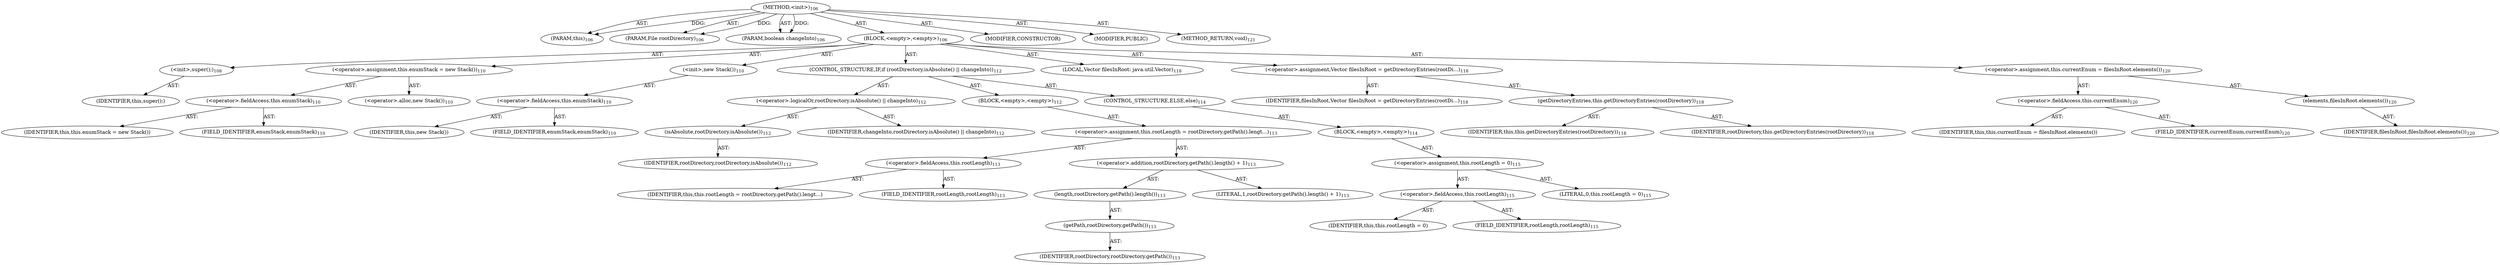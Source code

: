 digraph "&lt;init&gt;" {  
"111669149696" [label = <(METHOD,&lt;init&gt;)<SUB>106</SUB>> ]
"115964116993" [label = <(PARAM,this)<SUB>106</SUB>> ]
"115964116994" [label = <(PARAM,File rootDirectory)<SUB>106</SUB>> ]
"115964116995" [label = <(PARAM,boolean changeInto)<SUB>106</SUB>> ]
"25769803776" [label = <(BLOCK,&lt;empty&gt;,&lt;empty&gt;)<SUB>106</SUB>> ]
"30064771072" [label = <(&lt;init&gt;,super();)<SUB>108</SUB>> ]
"68719476737" [label = <(IDENTIFIER,this,super();)> ]
"30064771073" [label = <(&lt;operator&gt;.assignment,this.enumStack = new Stack())<SUB>110</SUB>> ]
"30064771074" [label = <(&lt;operator&gt;.fieldAccess,this.enumStack)<SUB>110</SUB>> ]
"68719476739" [label = <(IDENTIFIER,this,this.enumStack = new Stack())> ]
"55834574848" [label = <(FIELD_IDENTIFIER,enumStack,enumStack)<SUB>110</SUB>> ]
"30064771075" [label = <(&lt;operator&gt;.alloc,new Stack())<SUB>110</SUB>> ]
"30064771076" [label = <(&lt;init&gt;,new Stack())<SUB>110</SUB>> ]
"30064771077" [label = <(&lt;operator&gt;.fieldAccess,this.enumStack)<SUB>110</SUB>> ]
"68719476740" [label = <(IDENTIFIER,this,new Stack())> ]
"55834574849" [label = <(FIELD_IDENTIFIER,enumStack,enumStack)<SUB>110</SUB>> ]
"47244640256" [label = <(CONTROL_STRUCTURE,IF,if (rootDirectory.isAbsolute() || changeInto))<SUB>112</SUB>> ]
"30064771078" [label = <(&lt;operator&gt;.logicalOr,rootDirectory.isAbsolute() || changeInto)<SUB>112</SUB>> ]
"30064771079" [label = <(isAbsolute,rootDirectory.isAbsolute())<SUB>112</SUB>> ]
"68719476741" [label = <(IDENTIFIER,rootDirectory,rootDirectory.isAbsolute())<SUB>112</SUB>> ]
"68719476742" [label = <(IDENTIFIER,changeInto,rootDirectory.isAbsolute() || changeInto)<SUB>112</SUB>> ]
"25769803777" [label = <(BLOCK,&lt;empty&gt;,&lt;empty&gt;)<SUB>112</SUB>> ]
"30064771080" [label = <(&lt;operator&gt;.assignment,this.rootLength = rootDirectory.getPath().lengt...)<SUB>113</SUB>> ]
"30064771081" [label = <(&lt;operator&gt;.fieldAccess,this.rootLength)<SUB>113</SUB>> ]
"68719476743" [label = <(IDENTIFIER,this,this.rootLength = rootDirectory.getPath().lengt...)> ]
"55834574850" [label = <(FIELD_IDENTIFIER,rootLength,rootLength)<SUB>113</SUB>> ]
"30064771082" [label = <(&lt;operator&gt;.addition,rootDirectory.getPath().length() + 1)<SUB>113</SUB>> ]
"30064771083" [label = <(length,rootDirectory.getPath().length())<SUB>113</SUB>> ]
"30064771084" [label = <(getPath,rootDirectory.getPath())<SUB>113</SUB>> ]
"68719476744" [label = <(IDENTIFIER,rootDirectory,rootDirectory.getPath())<SUB>113</SUB>> ]
"90194313216" [label = <(LITERAL,1,rootDirectory.getPath().length() + 1)<SUB>113</SUB>> ]
"47244640257" [label = <(CONTROL_STRUCTURE,ELSE,else)<SUB>114</SUB>> ]
"25769803778" [label = <(BLOCK,&lt;empty&gt;,&lt;empty&gt;)<SUB>114</SUB>> ]
"30064771085" [label = <(&lt;operator&gt;.assignment,this.rootLength = 0)<SUB>115</SUB>> ]
"30064771086" [label = <(&lt;operator&gt;.fieldAccess,this.rootLength)<SUB>115</SUB>> ]
"68719476745" [label = <(IDENTIFIER,this,this.rootLength = 0)> ]
"55834574851" [label = <(FIELD_IDENTIFIER,rootLength,rootLength)<SUB>115</SUB>> ]
"90194313217" [label = <(LITERAL,0,this.rootLength = 0)<SUB>115</SUB>> ]
"94489280512" [label = <(LOCAL,Vector filesInRoot: java.util.Vector)<SUB>118</SUB>> ]
"30064771087" [label = <(&lt;operator&gt;.assignment,Vector filesInRoot = getDirectoryEntries(rootDi...)<SUB>118</SUB>> ]
"68719476746" [label = <(IDENTIFIER,filesInRoot,Vector filesInRoot = getDirectoryEntries(rootDi...)<SUB>118</SUB>> ]
"30064771088" [label = <(getDirectoryEntries,this.getDirectoryEntries(rootDirectory))<SUB>118</SUB>> ]
"68719476738" [label = <(IDENTIFIER,this,this.getDirectoryEntries(rootDirectory))<SUB>118</SUB>> ]
"68719476747" [label = <(IDENTIFIER,rootDirectory,this.getDirectoryEntries(rootDirectory))<SUB>118</SUB>> ]
"30064771089" [label = <(&lt;operator&gt;.assignment,this.currentEnum = filesInRoot.elements())<SUB>120</SUB>> ]
"30064771090" [label = <(&lt;operator&gt;.fieldAccess,this.currentEnum)<SUB>120</SUB>> ]
"68719476748" [label = <(IDENTIFIER,this,this.currentEnum = filesInRoot.elements())> ]
"55834574852" [label = <(FIELD_IDENTIFIER,currentEnum,currentEnum)<SUB>120</SUB>> ]
"30064771091" [label = <(elements,filesInRoot.elements())<SUB>120</SUB>> ]
"68719476749" [label = <(IDENTIFIER,filesInRoot,filesInRoot.elements())<SUB>120</SUB>> ]
"133143986179" [label = <(MODIFIER,CONSTRUCTOR)> ]
"133143986180" [label = <(MODIFIER,PUBLIC)> ]
"128849018880" [label = <(METHOD_RETURN,void)<SUB>121</SUB>> ]
  "111669149696" -> "115964116993"  [ label = "AST: "] 
  "111669149696" -> "115964116994"  [ label = "AST: "] 
  "111669149696" -> "115964116995"  [ label = "AST: "] 
  "111669149696" -> "25769803776"  [ label = "AST: "] 
  "111669149696" -> "133143986179"  [ label = "AST: "] 
  "111669149696" -> "133143986180"  [ label = "AST: "] 
  "111669149696" -> "128849018880"  [ label = "AST: "] 
  "25769803776" -> "30064771072"  [ label = "AST: "] 
  "25769803776" -> "30064771073"  [ label = "AST: "] 
  "25769803776" -> "30064771076"  [ label = "AST: "] 
  "25769803776" -> "47244640256"  [ label = "AST: "] 
  "25769803776" -> "94489280512"  [ label = "AST: "] 
  "25769803776" -> "30064771087"  [ label = "AST: "] 
  "25769803776" -> "30064771089"  [ label = "AST: "] 
  "30064771072" -> "68719476737"  [ label = "AST: "] 
  "30064771073" -> "30064771074"  [ label = "AST: "] 
  "30064771073" -> "30064771075"  [ label = "AST: "] 
  "30064771074" -> "68719476739"  [ label = "AST: "] 
  "30064771074" -> "55834574848"  [ label = "AST: "] 
  "30064771076" -> "30064771077"  [ label = "AST: "] 
  "30064771077" -> "68719476740"  [ label = "AST: "] 
  "30064771077" -> "55834574849"  [ label = "AST: "] 
  "47244640256" -> "30064771078"  [ label = "AST: "] 
  "47244640256" -> "25769803777"  [ label = "AST: "] 
  "47244640256" -> "47244640257"  [ label = "AST: "] 
  "30064771078" -> "30064771079"  [ label = "AST: "] 
  "30064771078" -> "68719476742"  [ label = "AST: "] 
  "30064771079" -> "68719476741"  [ label = "AST: "] 
  "25769803777" -> "30064771080"  [ label = "AST: "] 
  "30064771080" -> "30064771081"  [ label = "AST: "] 
  "30064771080" -> "30064771082"  [ label = "AST: "] 
  "30064771081" -> "68719476743"  [ label = "AST: "] 
  "30064771081" -> "55834574850"  [ label = "AST: "] 
  "30064771082" -> "30064771083"  [ label = "AST: "] 
  "30064771082" -> "90194313216"  [ label = "AST: "] 
  "30064771083" -> "30064771084"  [ label = "AST: "] 
  "30064771084" -> "68719476744"  [ label = "AST: "] 
  "47244640257" -> "25769803778"  [ label = "AST: "] 
  "25769803778" -> "30064771085"  [ label = "AST: "] 
  "30064771085" -> "30064771086"  [ label = "AST: "] 
  "30064771085" -> "90194313217"  [ label = "AST: "] 
  "30064771086" -> "68719476745"  [ label = "AST: "] 
  "30064771086" -> "55834574851"  [ label = "AST: "] 
  "30064771087" -> "68719476746"  [ label = "AST: "] 
  "30064771087" -> "30064771088"  [ label = "AST: "] 
  "30064771088" -> "68719476738"  [ label = "AST: "] 
  "30064771088" -> "68719476747"  [ label = "AST: "] 
  "30064771089" -> "30064771090"  [ label = "AST: "] 
  "30064771089" -> "30064771091"  [ label = "AST: "] 
  "30064771090" -> "68719476748"  [ label = "AST: "] 
  "30064771090" -> "55834574852"  [ label = "AST: "] 
  "30064771091" -> "68719476749"  [ label = "AST: "] 
  "111669149696" -> "115964116993"  [ label = "DDG: "] 
  "111669149696" -> "115964116994"  [ label = "DDG: "] 
  "111669149696" -> "115964116995"  [ label = "DDG: "] 
}
